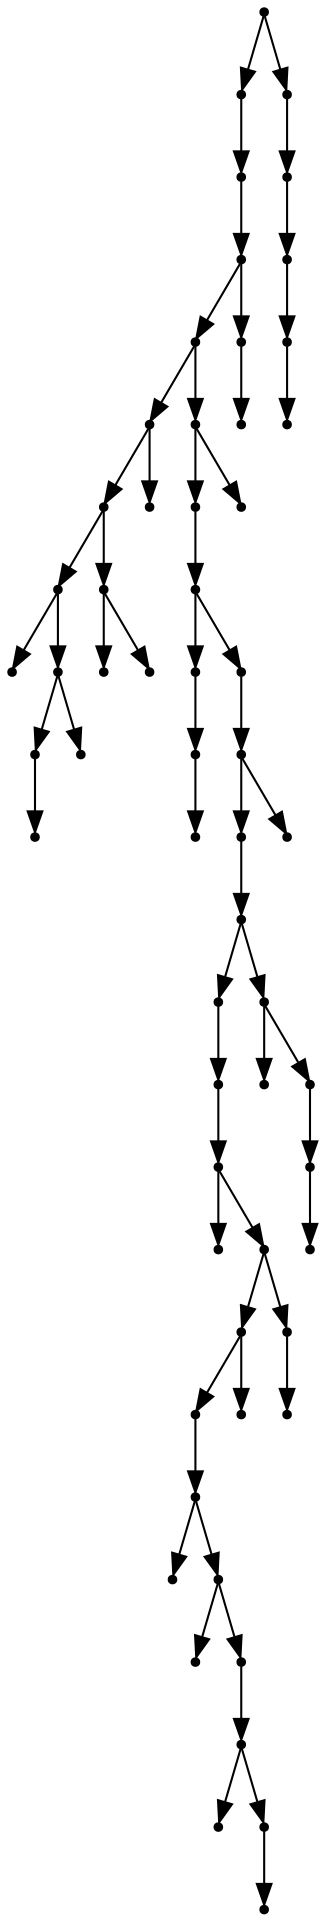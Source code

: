 digraph {
  59 [shape=point];
  53 [shape=point];
  52 [shape=point];
  51 [shape=point];
  48 [shape=point];
  11 [shape=point];
  9 [shape=point];
  5 [shape=point];
  0 [shape=point];
  4 [shape=point];
  2 [shape=point];
  1 [shape=point];
  3 [shape=point];
  8 [shape=point];
  6 [shape=point];
  7 [shape=point];
  10 [shape=point];
  47 [shape=point];
  45 [shape=point];
  44 [shape=point];
  14 [shape=point];
  13 [shape=point];
  12 [shape=point];
  43 [shape=point];
  42 [shape=point];
  40 [shape=point];
  39 [shape=point];
  33 [shape=point];
  32 [shape=point];
  31 [shape=point];
  15 [shape=point];
  30 [shape=point];
  27 [shape=point];
  25 [shape=point];
  24 [shape=point];
  16 [shape=point];
  23 [shape=point];
  17 [shape=point];
  22 [shape=point];
  21 [shape=point];
  18 [shape=point];
  20 [shape=point];
  19 [shape=point];
  26 [shape=point];
  29 [shape=point];
  28 [shape=point];
  38 [shape=point];
  34 [shape=point];
  37 [shape=point];
  36 [shape=point];
  35 [shape=point];
  41 [shape=point];
  46 [shape=point];
  50 [shape=point];
  49 [shape=point];
  58 [shape=point];
  57 [shape=point];
  56 [shape=point];
  55 [shape=point];
  54 [shape=point];
59 -> 53;
53 -> 52;
52 -> 51;
51 -> 48;
48 -> 11;
11 -> 9;
9 -> 5;
5 -> 0;
5 -> 4;
4 -> 2;
2 -> 1;
4 -> 3;
9 -> 8;
8 -> 6;
8 -> 7;
11 -> 10;
48 -> 47;
47 -> 45;
45 -> 44;
44 -> 14;
14 -> 13;
13 -> 12;
44 -> 43;
43 -> 42;
42 -> 40;
40 -> 39;
39 -> 33;
33 -> 32;
32 -> 31;
31 -> 15;
31 -> 30;
30 -> 27;
27 -> 25;
25 -> 24;
24 -> 16;
24 -> 23;
23 -> 17;
23 -> 22;
22 -> 21;
21 -> 18;
21 -> 20;
20 -> 19;
27 -> 26;
30 -> 29;
29 -> 28;
39 -> 38;
38 -> 34;
38 -> 37;
37 -> 36;
36 -> 35;
42 -> 41;
47 -> 46;
51 -> 50;
50 -> 49;
59 -> 58;
58 -> 57;
57 -> 56;
56 -> 55;
55 -> 54;
}
